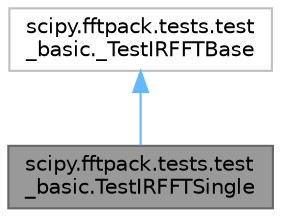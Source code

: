 digraph "scipy.fftpack.tests.test_basic.TestIRFFTSingle"
{
 // LATEX_PDF_SIZE
  bgcolor="transparent";
  edge [fontname=Helvetica,fontsize=10,labelfontname=Helvetica,labelfontsize=10];
  node [fontname=Helvetica,fontsize=10,shape=box,height=0.2,width=0.4];
  Node1 [id="Node000001",label="scipy.fftpack.tests.test\l_basic.TestIRFFTSingle",height=0.2,width=0.4,color="gray40", fillcolor="grey60", style="filled", fontcolor="black",tooltip=" "];
  Node2 -> Node1 [id="edge2_Node000001_Node000002",dir="back",color="steelblue1",style="solid",tooltip=" "];
  Node2 [id="Node000002",label="scipy.fftpack.tests.test\l_basic._TestIRFFTBase",height=0.2,width=0.4,color="grey75", fillcolor="white", style="filled",URL="$d3/d75/classscipy_1_1fftpack_1_1tests_1_1test__basic_1_1__TestIRFFTBase.html",tooltip=" "];
}
